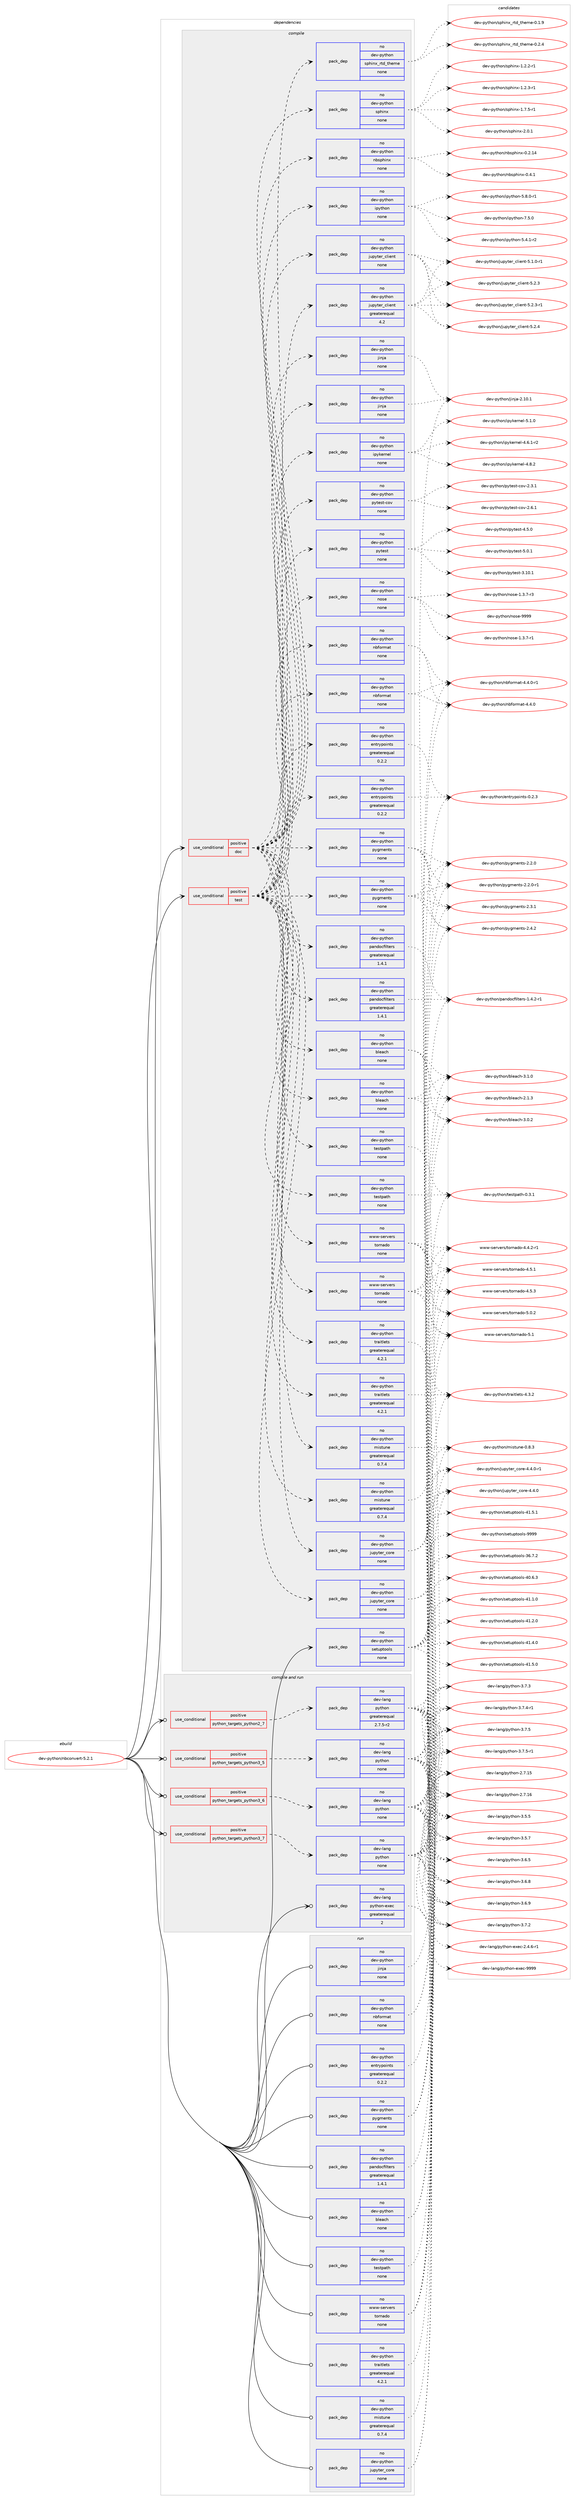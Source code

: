 digraph prolog {

# *************
# Graph options
# *************

newrank=true;
concentrate=true;
compound=true;
graph [rankdir=LR,fontname=Helvetica,fontsize=10,ranksep=1.5];#, ranksep=2.5, nodesep=0.2];
edge  [arrowhead=vee];
node  [fontname=Helvetica,fontsize=10];

# **********
# The ebuild
# **********

subgraph cluster_leftcol {
color=gray;
rank=same;
label=<<i>ebuild</i>>;
id [label="dev-python/nbconvert-5.2.1", color=red, width=4, href="../dev-python/nbconvert-5.2.1.svg"];
}

# ****************
# The dependencies
# ****************

subgraph cluster_midcol {
color=gray;
label=<<i>dependencies</i>>;
subgraph cluster_compile {
fillcolor="#eeeeee";
style=filled;
label=<<i>compile</i>>;
subgraph cond142938 {
dependency615894 [label=<<TABLE BORDER="0" CELLBORDER="1" CELLSPACING="0" CELLPADDING="4"><TR><TD ROWSPAN="3" CELLPADDING="10">use_conditional</TD></TR><TR><TD>positive</TD></TR><TR><TD>doc</TD></TR></TABLE>>, shape=none, color=red];
subgraph pack461151 {
dependency615895 [label=<<TABLE BORDER="0" CELLBORDER="1" CELLSPACING="0" CELLPADDING="4" WIDTH="220"><TR><TD ROWSPAN="6" CELLPADDING="30">pack_dep</TD></TR><TR><TD WIDTH="110">no</TD></TR><TR><TD>dev-python</TD></TR><TR><TD>bleach</TD></TR><TR><TD>none</TD></TR><TR><TD></TD></TR></TABLE>>, shape=none, color=blue];
}
dependency615894:e -> dependency615895:w [weight=20,style="dashed",arrowhead="vee"];
subgraph pack461152 {
dependency615896 [label=<<TABLE BORDER="0" CELLBORDER="1" CELLSPACING="0" CELLPADDING="4" WIDTH="220"><TR><TD ROWSPAN="6" CELLPADDING="30">pack_dep</TD></TR><TR><TD WIDTH="110">no</TD></TR><TR><TD>dev-python</TD></TR><TR><TD>entrypoints</TD></TR><TR><TD>greaterequal</TD></TR><TR><TD>0.2.2</TD></TR></TABLE>>, shape=none, color=blue];
}
dependency615894:e -> dependency615896:w [weight=20,style="dashed",arrowhead="vee"];
subgraph pack461153 {
dependency615897 [label=<<TABLE BORDER="0" CELLBORDER="1" CELLSPACING="0" CELLPADDING="4" WIDTH="220"><TR><TD ROWSPAN="6" CELLPADDING="30">pack_dep</TD></TR><TR><TD WIDTH="110">no</TD></TR><TR><TD>dev-python</TD></TR><TR><TD>jinja</TD></TR><TR><TD>none</TD></TR><TR><TD></TD></TR></TABLE>>, shape=none, color=blue];
}
dependency615894:e -> dependency615897:w [weight=20,style="dashed",arrowhead="vee"];
subgraph pack461154 {
dependency615898 [label=<<TABLE BORDER="0" CELLBORDER="1" CELLSPACING="0" CELLPADDING="4" WIDTH="220"><TR><TD ROWSPAN="6" CELLPADDING="30">pack_dep</TD></TR><TR><TD WIDTH="110">no</TD></TR><TR><TD>dev-python</TD></TR><TR><TD>jupyter_core</TD></TR><TR><TD>none</TD></TR><TR><TD></TD></TR></TABLE>>, shape=none, color=blue];
}
dependency615894:e -> dependency615898:w [weight=20,style="dashed",arrowhead="vee"];
subgraph pack461155 {
dependency615899 [label=<<TABLE BORDER="0" CELLBORDER="1" CELLSPACING="0" CELLPADDING="4" WIDTH="220"><TR><TD ROWSPAN="6" CELLPADDING="30">pack_dep</TD></TR><TR><TD WIDTH="110">no</TD></TR><TR><TD>dev-python</TD></TR><TR><TD>mistune</TD></TR><TR><TD>greaterequal</TD></TR><TR><TD>0.7.4</TD></TR></TABLE>>, shape=none, color=blue];
}
dependency615894:e -> dependency615899:w [weight=20,style="dashed",arrowhead="vee"];
subgraph pack461156 {
dependency615900 [label=<<TABLE BORDER="0" CELLBORDER="1" CELLSPACING="0" CELLPADDING="4" WIDTH="220"><TR><TD ROWSPAN="6" CELLPADDING="30">pack_dep</TD></TR><TR><TD WIDTH="110">no</TD></TR><TR><TD>dev-python</TD></TR><TR><TD>nbformat</TD></TR><TR><TD>none</TD></TR><TR><TD></TD></TR></TABLE>>, shape=none, color=blue];
}
dependency615894:e -> dependency615900:w [weight=20,style="dashed",arrowhead="vee"];
subgraph pack461157 {
dependency615901 [label=<<TABLE BORDER="0" CELLBORDER="1" CELLSPACING="0" CELLPADDING="4" WIDTH="220"><TR><TD ROWSPAN="6" CELLPADDING="30">pack_dep</TD></TR><TR><TD WIDTH="110">no</TD></TR><TR><TD>dev-python</TD></TR><TR><TD>pandocfilters</TD></TR><TR><TD>greaterequal</TD></TR><TR><TD>1.4.1</TD></TR></TABLE>>, shape=none, color=blue];
}
dependency615894:e -> dependency615901:w [weight=20,style="dashed",arrowhead="vee"];
subgraph pack461158 {
dependency615902 [label=<<TABLE BORDER="0" CELLBORDER="1" CELLSPACING="0" CELLPADDING="4" WIDTH="220"><TR><TD ROWSPAN="6" CELLPADDING="30">pack_dep</TD></TR><TR><TD WIDTH="110">no</TD></TR><TR><TD>dev-python</TD></TR><TR><TD>pygments</TD></TR><TR><TD>none</TD></TR><TR><TD></TD></TR></TABLE>>, shape=none, color=blue];
}
dependency615894:e -> dependency615902:w [weight=20,style="dashed",arrowhead="vee"];
subgraph pack461159 {
dependency615903 [label=<<TABLE BORDER="0" CELLBORDER="1" CELLSPACING="0" CELLPADDING="4" WIDTH="220"><TR><TD ROWSPAN="6" CELLPADDING="30">pack_dep</TD></TR><TR><TD WIDTH="110">no</TD></TR><TR><TD>dev-python</TD></TR><TR><TD>traitlets</TD></TR><TR><TD>greaterequal</TD></TR><TR><TD>4.2.1</TD></TR></TABLE>>, shape=none, color=blue];
}
dependency615894:e -> dependency615903:w [weight=20,style="dashed",arrowhead="vee"];
subgraph pack461160 {
dependency615904 [label=<<TABLE BORDER="0" CELLBORDER="1" CELLSPACING="0" CELLPADDING="4" WIDTH="220"><TR><TD ROWSPAN="6" CELLPADDING="30">pack_dep</TD></TR><TR><TD WIDTH="110">no</TD></TR><TR><TD>dev-python</TD></TR><TR><TD>testpath</TD></TR><TR><TD>none</TD></TR><TR><TD></TD></TR></TABLE>>, shape=none, color=blue];
}
dependency615894:e -> dependency615904:w [weight=20,style="dashed",arrowhead="vee"];
subgraph pack461161 {
dependency615905 [label=<<TABLE BORDER="0" CELLBORDER="1" CELLSPACING="0" CELLPADDING="4" WIDTH="220"><TR><TD ROWSPAN="6" CELLPADDING="30">pack_dep</TD></TR><TR><TD WIDTH="110">no</TD></TR><TR><TD>www-servers</TD></TR><TR><TD>tornado</TD></TR><TR><TD>none</TD></TR><TR><TD></TD></TR></TABLE>>, shape=none, color=blue];
}
dependency615894:e -> dependency615905:w [weight=20,style="dashed",arrowhead="vee"];
subgraph pack461162 {
dependency615906 [label=<<TABLE BORDER="0" CELLBORDER="1" CELLSPACING="0" CELLPADDING="4" WIDTH="220"><TR><TD ROWSPAN="6" CELLPADDING="30">pack_dep</TD></TR><TR><TD WIDTH="110">no</TD></TR><TR><TD>dev-python</TD></TR><TR><TD>ipython</TD></TR><TR><TD>none</TD></TR><TR><TD></TD></TR></TABLE>>, shape=none, color=blue];
}
dependency615894:e -> dependency615906:w [weight=20,style="dashed",arrowhead="vee"];
subgraph pack461163 {
dependency615907 [label=<<TABLE BORDER="0" CELLBORDER="1" CELLSPACING="0" CELLPADDING="4" WIDTH="220"><TR><TD ROWSPAN="6" CELLPADDING="30">pack_dep</TD></TR><TR><TD WIDTH="110">no</TD></TR><TR><TD>dev-python</TD></TR><TR><TD>jupyter_client</TD></TR><TR><TD>none</TD></TR><TR><TD></TD></TR></TABLE>>, shape=none, color=blue];
}
dependency615894:e -> dependency615907:w [weight=20,style="dashed",arrowhead="vee"];
subgraph pack461164 {
dependency615908 [label=<<TABLE BORDER="0" CELLBORDER="1" CELLSPACING="0" CELLPADDING="4" WIDTH="220"><TR><TD ROWSPAN="6" CELLPADDING="30">pack_dep</TD></TR><TR><TD WIDTH="110">no</TD></TR><TR><TD>dev-python</TD></TR><TR><TD>nbsphinx</TD></TR><TR><TD>none</TD></TR><TR><TD></TD></TR></TABLE>>, shape=none, color=blue];
}
dependency615894:e -> dependency615908:w [weight=20,style="dashed",arrowhead="vee"];
subgraph pack461165 {
dependency615909 [label=<<TABLE BORDER="0" CELLBORDER="1" CELLSPACING="0" CELLPADDING="4" WIDTH="220"><TR><TD ROWSPAN="6" CELLPADDING="30">pack_dep</TD></TR><TR><TD WIDTH="110">no</TD></TR><TR><TD>dev-python</TD></TR><TR><TD>sphinx</TD></TR><TR><TD>none</TD></TR><TR><TD></TD></TR></TABLE>>, shape=none, color=blue];
}
dependency615894:e -> dependency615909:w [weight=20,style="dashed",arrowhead="vee"];
subgraph pack461166 {
dependency615910 [label=<<TABLE BORDER="0" CELLBORDER="1" CELLSPACING="0" CELLPADDING="4" WIDTH="220"><TR><TD ROWSPAN="6" CELLPADDING="30">pack_dep</TD></TR><TR><TD WIDTH="110">no</TD></TR><TR><TD>dev-python</TD></TR><TR><TD>sphinx_rtd_theme</TD></TR><TR><TD>none</TD></TR><TR><TD></TD></TR></TABLE>>, shape=none, color=blue];
}
dependency615894:e -> dependency615910:w [weight=20,style="dashed",arrowhead="vee"];
}
id:e -> dependency615894:w [weight=20,style="solid",arrowhead="vee"];
subgraph cond142939 {
dependency615911 [label=<<TABLE BORDER="0" CELLBORDER="1" CELLSPACING="0" CELLPADDING="4"><TR><TD ROWSPAN="3" CELLPADDING="10">use_conditional</TD></TR><TR><TD>positive</TD></TR><TR><TD>test</TD></TR></TABLE>>, shape=none, color=red];
subgraph pack461167 {
dependency615912 [label=<<TABLE BORDER="0" CELLBORDER="1" CELLSPACING="0" CELLPADDING="4" WIDTH="220"><TR><TD ROWSPAN="6" CELLPADDING="30">pack_dep</TD></TR><TR><TD WIDTH="110">no</TD></TR><TR><TD>dev-python</TD></TR><TR><TD>bleach</TD></TR><TR><TD>none</TD></TR><TR><TD></TD></TR></TABLE>>, shape=none, color=blue];
}
dependency615911:e -> dependency615912:w [weight=20,style="dashed",arrowhead="vee"];
subgraph pack461168 {
dependency615913 [label=<<TABLE BORDER="0" CELLBORDER="1" CELLSPACING="0" CELLPADDING="4" WIDTH="220"><TR><TD ROWSPAN="6" CELLPADDING="30">pack_dep</TD></TR><TR><TD WIDTH="110">no</TD></TR><TR><TD>dev-python</TD></TR><TR><TD>entrypoints</TD></TR><TR><TD>greaterequal</TD></TR><TR><TD>0.2.2</TD></TR></TABLE>>, shape=none, color=blue];
}
dependency615911:e -> dependency615913:w [weight=20,style="dashed",arrowhead="vee"];
subgraph pack461169 {
dependency615914 [label=<<TABLE BORDER="0" CELLBORDER="1" CELLSPACING="0" CELLPADDING="4" WIDTH="220"><TR><TD ROWSPAN="6" CELLPADDING="30">pack_dep</TD></TR><TR><TD WIDTH="110">no</TD></TR><TR><TD>dev-python</TD></TR><TR><TD>jinja</TD></TR><TR><TD>none</TD></TR><TR><TD></TD></TR></TABLE>>, shape=none, color=blue];
}
dependency615911:e -> dependency615914:w [weight=20,style="dashed",arrowhead="vee"];
subgraph pack461170 {
dependency615915 [label=<<TABLE BORDER="0" CELLBORDER="1" CELLSPACING="0" CELLPADDING="4" WIDTH="220"><TR><TD ROWSPAN="6" CELLPADDING="30">pack_dep</TD></TR><TR><TD WIDTH="110">no</TD></TR><TR><TD>dev-python</TD></TR><TR><TD>jupyter_core</TD></TR><TR><TD>none</TD></TR><TR><TD></TD></TR></TABLE>>, shape=none, color=blue];
}
dependency615911:e -> dependency615915:w [weight=20,style="dashed",arrowhead="vee"];
subgraph pack461171 {
dependency615916 [label=<<TABLE BORDER="0" CELLBORDER="1" CELLSPACING="0" CELLPADDING="4" WIDTH="220"><TR><TD ROWSPAN="6" CELLPADDING="30">pack_dep</TD></TR><TR><TD WIDTH="110">no</TD></TR><TR><TD>dev-python</TD></TR><TR><TD>mistune</TD></TR><TR><TD>greaterequal</TD></TR><TR><TD>0.7.4</TD></TR></TABLE>>, shape=none, color=blue];
}
dependency615911:e -> dependency615916:w [weight=20,style="dashed",arrowhead="vee"];
subgraph pack461172 {
dependency615917 [label=<<TABLE BORDER="0" CELLBORDER="1" CELLSPACING="0" CELLPADDING="4" WIDTH="220"><TR><TD ROWSPAN="6" CELLPADDING="30">pack_dep</TD></TR><TR><TD WIDTH="110">no</TD></TR><TR><TD>dev-python</TD></TR><TR><TD>nbformat</TD></TR><TR><TD>none</TD></TR><TR><TD></TD></TR></TABLE>>, shape=none, color=blue];
}
dependency615911:e -> dependency615917:w [weight=20,style="dashed",arrowhead="vee"];
subgraph pack461173 {
dependency615918 [label=<<TABLE BORDER="0" CELLBORDER="1" CELLSPACING="0" CELLPADDING="4" WIDTH="220"><TR><TD ROWSPAN="6" CELLPADDING="30">pack_dep</TD></TR><TR><TD WIDTH="110">no</TD></TR><TR><TD>dev-python</TD></TR><TR><TD>pandocfilters</TD></TR><TR><TD>greaterequal</TD></TR><TR><TD>1.4.1</TD></TR></TABLE>>, shape=none, color=blue];
}
dependency615911:e -> dependency615918:w [weight=20,style="dashed",arrowhead="vee"];
subgraph pack461174 {
dependency615919 [label=<<TABLE BORDER="0" CELLBORDER="1" CELLSPACING="0" CELLPADDING="4" WIDTH="220"><TR><TD ROWSPAN="6" CELLPADDING="30">pack_dep</TD></TR><TR><TD WIDTH="110">no</TD></TR><TR><TD>dev-python</TD></TR><TR><TD>pygments</TD></TR><TR><TD>none</TD></TR><TR><TD></TD></TR></TABLE>>, shape=none, color=blue];
}
dependency615911:e -> dependency615919:w [weight=20,style="dashed",arrowhead="vee"];
subgraph pack461175 {
dependency615920 [label=<<TABLE BORDER="0" CELLBORDER="1" CELLSPACING="0" CELLPADDING="4" WIDTH="220"><TR><TD ROWSPAN="6" CELLPADDING="30">pack_dep</TD></TR><TR><TD WIDTH="110">no</TD></TR><TR><TD>dev-python</TD></TR><TR><TD>traitlets</TD></TR><TR><TD>greaterequal</TD></TR><TR><TD>4.2.1</TD></TR></TABLE>>, shape=none, color=blue];
}
dependency615911:e -> dependency615920:w [weight=20,style="dashed",arrowhead="vee"];
subgraph pack461176 {
dependency615921 [label=<<TABLE BORDER="0" CELLBORDER="1" CELLSPACING="0" CELLPADDING="4" WIDTH="220"><TR><TD ROWSPAN="6" CELLPADDING="30">pack_dep</TD></TR><TR><TD WIDTH="110">no</TD></TR><TR><TD>dev-python</TD></TR><TR><TD>testpath</TD></TR><TR><TD>none</TD></TR><TR><TD></TD></TR></TABLE>>, shape=none, color=blue];
}
dependency615911:e -> dependency615921:w [weight=20,style="dashed",arrowhead="vee"];
subgraph pack461177 {
dependency615922 [label=<<TABLE BORDER="0" CELLBORDER="1" CELLSPACING="0" CELLPADDING="4" WIDTH="220"><TR><TD ROWSPAN="6" CELLPADDING="30">pack_dep</TD></TR><TR><TD WIDTH="110">no</TD></TR><TR><TD>www-servers</TD></TR><TR><TD>tornado</TD></TR><TR><TD>none</TD></TR><TR><TD></TD></TR></TABLE>>, shape=none, color=blue];
}
dependency615911:e -> dependency615922:w [weight=20,style="dashed",arrowhead="vee"];
subgraph pack461178 {
dependency615923 [label=<<TABLE BORDER="0" CELLBORDER="1" CELLSPACING="0" CELLPADDING="4" WIDTH="220"><TR><TD ROWSPAN="6" CELLPADDING="30">pack_dep</TD></TR><TR><TD WIDTH="110">no</TD></TR><TR><TD>dev-python</TD></TR><TR><TD>nose</TD></TR><TR><TD>none</TD></TR><TR><TD></TD></TR></TABLE>>, shape=none, color=blue];
}
dependency615911:e -> dependency615923:w [weight=20,style="dashed",arrowhead="vee"];
subgraph pack461179 {
dependency615924 [label=<<TABLE BORDER="0" CELLBORDER="1" CELLSPACING="0" CELLPADDING="4" WIDTH="220"><TR><TD ROWSPAN="6" CELLPADDING="30">pack_dep</TD></TR><TR><TD WIDTH="110">no</TD></TR><TR><TD>dev-python</TD></TR><TR><TD>pytest</TD></TR><TR><TD>none</TD></TR><TR><TD></TD></TR></TABLE>>, shape=none, color=blue];
}
dependency615911:e -> dependency615924:w [weight=20,style="dashed",arrowhead="vee"];
subgraph pack461180 {
dependency615925 [label=<<TABLE BORDER="0" CELLBORDER="1" CELLSPACING="0" CELLPADDING="4" WIDTH="220"><TR><TD ROWSPAN="6" CELLPADDING="30">pack_dep</TD></TR><TR><TD WIDTH="110">no</TD></TR><TR><TD>dev-python</TD></TR><TR><TD>pytest-cov</TD></TR><TR><TD>none</TD></TR><TR><TD></TD></TR></TABLE>>, shape=none, color=blue];
}
dependency615911:e -> dependency615925:w [weight=20,style="dashed",arrowhead="vee"];
subgraph pack461181 {
dependency615926 [label=<<TABLE BORDER="0" CELLBORDER="1" CELLSPACING="0" CELLPADDING="4" WIDTH="220"><TR><TD ROWSPAN="6" CELLPADDING="30">pack_dep</TD></TR><TR><TD WIDTH="110">no</TD></TR><TR><TD>dev-python</TD></TR><TR><TD>ipykernel</TD></TR><TR><TD>none</TD></TR><TR><TD></TD></TR></TABLE>>, shape=none, color=blue];
}
dependency615911:e -> dependency615926:w [weight=20,style="dashed",arrowhead="vee"];
subgraph pack461182 {
dependency615927 [label=<<TABLE BORDER="0" CELLBORDER="1" CELLSPACING="0" CELLPADDING="4" WIDTH="220"><TR><TD ROWSPAN="6" CELLPADDING="30">pack_dep</TD></TR><TR><TD WIDTH="110">no</TD></TR><TR><TD>dev-python</TD></TR><TR><TD>jupyter_client</TD></TR><TR><TD>greaterequal</TD></TR><TR><TD>4.2</TD></TR></TABLE>>, shape=none, color=blue];
}
dependency615911:e -> dependency615927:w [weight=20,style="dashed",arrowhead="vee"];
}
id:e -> dependency615911:w [weight=20,style="solid",arrowhead="vee"];
subgraph pack461183 {
dependency615928 [label=<<TABLE BORDER="0" CELLBORDER="1" CELLSPACING="0" CELLPADDING="4" WIDTH="220"><TR><TD ROWSPAN="6" CELLPADDING="30">pack_dep</TD></TR><TR><TD WIDTH="110">no</TD></TR><TR><TD>dev-python</TD></TR><TR><TD>setuptools</TD></TR><TR><TD>none</TD></TR><TR><TD></TD></TR></TABLE>>, shape=none, color=blue];
}
id:e -> dependency615928:w [weight=20,style="solid",arrowhead="vee"];
}
subgraph cluster_compileandrun {
fillcolor="#eeeeee";
style=filled;
label=<<i>compile and run</i>>;
subgraph cond142940 {
dependency615929 [label=<<TABLE BORDER="0" CELLBORDER="1" CELLSPACING="0" CELLPADDING="4"><TR><TD ROWSPAN="3" CELLPADDING="10">use_conditional</TD></TR><TR><TD>positive</TD></TR><TR><TD>python_targets_python2_7</TD></TR></TABLE>>, shape=none, color=red];
subgraph pack461184 {
dependency615930 [label=<<TABLE BORDER="0" CELLBORDER="1" CELLSPACING="0" CELLPADDING="4" WIDTH="220"><TR><TD ROWSPAN="6" CELLPADDING="30">pack_dep</TD></TR><TR><TD WIDTH="110">no</TD></TR><TR><TD>dev-lang</TD></TR><TR><TD>python</TD></TR><TR><TD>greaterequal</TD></TR><TR><TD>2.7.5-r2</TD></TR></TABLE>>, shape=none, color=blue];
}
dependency615929:e -> dependency615930:w [weight=20,style="dashed",arrowhead="vee"];
}
id:e -> dependency615929:w [weight=20,style="solid",arrowhead="odotvee"];
subgraph cond142941 {
dependency615931 [label=<<TABLE BORDER="0" CELLBORDER="1" CELLSPACING="0" CELLPADDING="4"><TR><TD ROWSPAN="3" CELLPADDING="10">use_conditional</TD></TR><TR><TD>positive</TD></TR><TR><TD>python_targets_python3_5</TD></TR></TABLE>>, shape=none, color=red];
subgraph pack461185 {
dependency615932 [label=<<TABLE BORDER="0" CELLBORDER="1" CELLSPACING="0" CELLPADDING="4" WIDTH="220"><TR><TD ROWSPAN="6" CELLPADDING="30">pack_dep</TD></TR><TR><TD WIDTH="110">no</TD></TR><TR><TD>dev-lang</TD></TR><TR><TD>python</TD></TR><TR><TD>none</TD></TR><TR><TD></TD></TR></TABLE>>, shape=none, color=blue];
}
dependency615931:e -> dependency615932:w [weight=20,style="dashed",arrowhead="vee"];
}
id:e -> dependency615931:w [weight=20,style="solid",arrowhead="odotvee"];
subgraph cond142942 {
dependency615933 [label=<<TABLE BORDER="0" CELLBORDER="1" CELLSPACING="0" CELLPADDING="4"><TR><TD ROWSPAN="3" CELLPADDING="10">use_conditional</TD></TR><TR><TD>positive</TD></TR><TR><TD>python_targets_python3_6</TD></TR></TABLE>>, shape=none, color=red];
subgraph pack461186 {
dependency615934 [label=<<TABLE BORDER="0" CELLBORDER="1" CELLSPACING="0" CELLPADDING="4" WIDTH="220"><TR><TD ROWSPAN="6" CELLPADDING="30">pack_dep</TD></TR><TR><TD WIDTH="110">no</TD></TR><TR><TD>dev-lang</TD></TR><TR><TD>python</TD></TR><TR><TD>none</TD></TR><TR><TD></TD></TR></TABLE>>, shape=none, color=blue];
}
dependency615933:e -> dependency615934:w [weight=20,style="dashed",arrowhead="vee"];
}
id:e -> dependency615933:w [weight=20,style="solid",arrowhead="odotvee"];
subgraph cond142943 {
dependency615935 [label=<<TABLE BORDER="0" CELLBORDER="1" CELLSPACING="0" CELLPADDING="4"><TR><TD ROWSPAN="3" CELLPADDING="10">use_conditional</TD></TR><TR><TD>positive</TD></TR><TR><TD>python_targets_python3_7</TD></TR></TABLE>>, shape=none, color=red];
subgraph pack461187 {
dependency615936 [label=<<TABLE BORDER="0" CELLBORDER="1" CELLSPACING="0" CELLPADDING="4" WIDTH="220"><TR><TD ROWSPAN="6" CELLPADDING="30">pack_dep</TD></TR><TR><TD WIDTH="110">no</TD></TR><TR><TD>dev-lang</TD></TR><TR><TD>python</TD></TR><TR><TD>none</TD></TR><TR><TD></TD></TR></TABLE>>, shape=none, color=blue];
}
dependency615935:e -> dependency615936:w [weight=20,style="dashed",arrowhead="vee"];
}
id:e -> dependency615935:w [weight=20,style="solid",arrowhead="odotvee"];
subgraph pack461188 {
dependency615937 [label=<<TABLE BORDER="0" CELLBORDER="1" CELLSPACING="0" CELLPADDING="4" WIDTH="220"><TR><TD ROWSPAN="6" CELLPADDING="30">pack_dep</TD></TR><TR><TD WIDTH="110">no</TD></TR><TR><TD>dev-lang</TD></TR><TR><TD>python-exec</TD></TR><TR><TD>greaterequal</TD></TR><TR><TD>2</TD></TR></TABLE>>, shape=none, color=blue];
}
id:e -> dependency615937:w [weight=20,style="solid",arrowhead="odotvee"];
}
subgraph cluster_run {
fillcolor="#eeeeee";
style=filled;
label=<<i>run</i>>;
subgraph pack461189 {
dependency615938 [label=<<TABLE BORDER="0" CELLBORDER="1" CELLSPACING="0" CELLPADDING="4" WIDTH="220"><TR><TD ROWSPAN="6" CELLPADDING="30">pack_dep</TD></TR><TR><TD WIDTH="110">no</TD></TR><TR><TD>dev-python</TD></TR><TR><TD>bleach</TD></TR><TR><TD>none</TD></TR><TR><TD></TD></TR></TABLE>>, shape=none, color=blue];
}
id:e -> dependency615938:w [weight=20,style="solid",arrowhead="odot"];
subgraph pack461190 {
dependency615939 [label=<<TABLE BORDER="0" CELLBORDER="1" CELLSPACING="0" CELLPADDING="4" WIDTH="220"><TR><TD ROWSPAN="6" CELLPADDING="30">pack_dep</TD></TR><TR><TD WIDTH="110">no</TD></TR><TR><TD>dev-python</TD></TR><TR><TD>entrypoints</TD></TR><TR><TD>greaterequal</TD></TR><TR><TD>0.2.2</TD></TR></TABLE>>, shape=none, color=blue];
}
id:e -> dependency615939:w [weight=20,style="solid",arrowhead="odot"];
subgraph pack461191 {
dependency615940 [label=<<TABLE BORDER="0" CELLBORDER="1" CELLSPACING="0" CELLPADDING="4" WIDTH="220"><TR><TD ROWSPAN="6" CELLPADDING="30">pack_dep</TD></TR><TR><TD WIDTH="110">no</TD></TR><TR><TD>dev-python</TD></TR><TR><TD>jinja</TD></TR><TR><TD>none</TD></TR><TR><TD></TD></TR></TABLE>>, shape=none, color=blue];
}
id:e -> dependency615940:w [weight=20,style="solid",arrowhead="odot"];
subgraph pack461192 {
dependency615941 [label=<<TABLE BORDER="0" CELLBORDER="1" CELLSPACING="0" CELLPADDING="4" WIDTH="220"><TR><TD ROWSPAN="6" CELLPADDING="30">pack_dep</TD></TR><TR><TD WIDTH="110">no</TD></TR><TR><TD>dev-python</TD></TR><TR><TD>jupyter_core</TD></TR><TR><TD>none</TD></TR><TR><TD></TD></TR></TABLE>>, shape=none, color=blue];
}
id:e -> dependency615941:w [weight=20,style="solid",arrowhead="odot"];
subgraph pack461193 {
dependency615942 [label=<<TABLE BORDER="0" CELLBORDER="1" CELLSPACING="0" CELLPADDING="4" WIDTH="220"><TR><TD ROWSPAN="6" CELLPADDING="30">pack_dep</TD></TR><TR><TD WIDTH="110">no</TD></TR><TR><TD>dev-python</TD></TR><TR><TD>mistune</TD></TR><TR><TD>greaterequal</TD></TR><TR><TD>0.7.4</TD></TR></TABLE>>, shape=none, color=blue];
}
id:e -> dependency615942:w [weight=20,style="solid",arrowhead="odot"];
subgraph pack461194 {
dependency615943 [label=<<TABLE BORDER="0" CELLBORDER="1" CELLSPACING="0" CELLPADDING="4" WIDTH="220"><TR><TD ROWSPAN="6" CELLPADDING="30">pack_dep</TD></TR><TR><TD WIDTH="110">no</TD></TR><TR><TD>dev-python</TD></TR><TR><TD>nbformat</TD></TR><TR><TD>none</TD></TR><TR><TD></TD></TR></TABLE>>, shape=none, color=blue];
}
id:e -> dependency615943:w [weight=20,style="solid",arrowhead="odot"];
subgraph pack461195 {
dependency615944 [label=<<TABLE BORDER="0" CELLBORDER="1" CELLSPACING="0" CELLPADDING="4" WIDTH="220"><TR><TD ROWSPAN="6" CELLPADDING="30">pack_dep</TD></TR><TR><TD WIDTH="110">no</TD></TR><TR><TD>dev-python</TD></TR><TR><TD>pandocfilters</TD></TR><TR><TD>greaterequal</TD></TR><TR><TD>1.4.1</TD></TR></TABLE>>, shape=none, color=blue];
}
id:e -> dependency615944:w [weight=20,style="solid",arrowhead="odot"];
subgraph pack461196 {
dependency615945 [label=<<TABLE BORDER="0" CELLBORDER="1" CELLSPACING="0" CELLPADDING="4" WIDTH="220"><TR><TD ROWSPAN="6" CELLPADDING="30">pack_dep</TD></TR><TR><TD WIDTH="110">no</TD></TR><TR><TD>dev-python</TD></TR><TR><TD>pygments</TD></TR><TR><TD>none</TD></TR><TR><TD></TD></TR></TABLE>>, shape=none, color=blue];
}
id:e -> dependency615945:w [weight=20,style="solid",arrowhead="odot"];
subgraph pack461197 {
dependency615946 [label=<<TABLE BORDER="0" CELLBORDER="1" CELLSPACING="0" CELLPADDING="4" WIDTH="220"><TR><TD ROWSPAN="6" CELLPADDING="30">pack_dep</TD></TR><TR><TD WIDTH="110">no</TD></TR><TR><TD>dev-python</TD></TR><TR><TD>testpath</TD></TR><TR><TD>none</TD></TR><TR><TD></TD></TR></TABLE>>, shape=none, color=blue];
}
id:e -> dependency615946:w [weight=20,style="solid",arrowhead="odot"];
subgraph pack461198 {
dependency615947 [label=<<TABLE BORDER="0" CELLBORDER="1" CELLSPACING="0" CELLPADDING="4" WIDTH="220"><TR><TD ROWSPAN="6" CELLPADDING="30">pack_dep</TD></TR><TR><TD WIDTH="110">no</TD></TR><TR><TD>dev-python</TD></TR><TR><TD>traitlets</TD></TR><TR><TD>greaterequal</TD></TR><TR><TD>4.2.1</TD></TR></TABLE>>, shape=none, color=blue];
}
id:e -> dependency615947:w [weight=20,style="solid",arrowhead="odot"];
subgraph pack461199 {
dependency615948 [label=<<TABLE BORDER="0" CELLBORDER="1" CELLSPACING="0" CELLPADDING="4" WIDTH="220"><TR><TD ROWSPAN="6" CELLPADDING="30">pack_dep</TD></TR><TR><TD WIDTH="110">no</TD></TR><TR><TD>www-servers</TD></TR><TR><TD>tornado</TD></TR><TR><TD>none</TD></TR><TR><TD></TD></TR></TABLE>>, shape=none, color=blue];
}
id:e -> dependency615948:w [weight=20,style="solid",arrowhead="odot"];
}
}

# **************
# The candidates
# **************

subgraph cluster_choices {
rank=same;
color=gray;
label=<<i>candidates</i>>;

subgraph choice461151 {
color=black;
nodesep=1;
choice1001011184511212111610411111047981081019799104455046494651 [label="dev-python/bleach-2.1.3", color=red, width=4,href="../dev-python/bleach-2.1.3.svg"];
choice1001011184511212111610411111047981081019799104455146484650 [label="dev-python/bleach-3.0.2", color=red, width=4,href="../dev-python/bleach-3.0.2.svg"];
choice1001011184511212111610411111047981081019799104455146494648 [label="dev-python/bleach-3.1.0", color=red, width=4,href="../dev-python/bleach-3.1.0.svg"];
dependency615895:e -> choice1001011184511212111610411111047981081019799104455046494651:w [style=dotted,weight="100"];
dependency615895:e -> choice1001011184511212111610411111047981081019799104455146484650:w [style=dotted,weight="100"];
dependency615895:e -> choice1001011184511212111610411111047981081019799104455146494648:w [style=dotted,weight="100"];
}
subgraph choice461152 {
color=black;
nodesep=1;
choice1001011184511212111610411111047101110116114121112111105110116115454846504651 [label="dev-python/entrypoints-0.2.3", color=red, width=4,href="../dev-python/entrypoints-0.2.3.svg"];
dependency615896:e -> choice1001011184511212111610411111047101110116114121112111105110116115454846504651:w [style=dotted,weight="100"];
}
subgraph choice461153 {
color=black;
nodesep=1;
choice10010111845112121116104111110471061051101069745504649484649 [label="dev-python/jinja-2.10.1", color=red, width=4,href="../dev-python/jinja-2.10.1.svg"];
dependency615897:e -> choice10010111845112121116104111110471061051101069745504649484649:w [style=dotted,weight="100"];
}
subgraph choice461154 {
color=black;
nodesep=1;
choice10010111845112121116104111110471061171121211161011149599111114101455246524648 [label="dev-python/jupyter_core-4.4.0", color=red, width=4,href="../dev-python/jupyter_core-4.4.0.svg"];
choice100101118451121211161041111104710611711212111610111495991111141014552465246484511449 [label="dev-python/jupyter_core-4.4.0-r1", color=red, width=4,href="../dev-python/jupyter_core-4.4.0-r1.svg"];
dependency615898:e -> choice10010111845112121116104111110471061171121211161011149599111114101455246524648:w [style=dotted,weight="100"];
dependency615898:e -> choice100101118451121211161041111104710611711212111610111495991111141014552465246484511449:w [style=dotted,weight="100"];
}
subgraph choice461155 {
color=black;
nodesep=1;
choice1001011184511212111610411111047109105115116117110101454846564651 [label="dev-python/mistune-0.8.3", color=red, width=4,href="../dev-python/mistune-0.8.3.svg"];
dependency615899:e -> choice1001011184511212111610411111047109105115116117110101454846564651:w [style=dotted,weight="100"];
}
subgraph choice461156 {
color=black;
nodesep=1;
choice10010111845112121116104111110471109810211111410997116455246524648 [label="dev-python/nbformat-4.4.0", color=red, width=4,href="../dev-python/nbformat-4.4.0.svg"];
choice100101118451121211161041111104711098102111114109971164552465246484511449 [label="dev-python/nbformat-4.4.0-r1", color=red, width=4,href="../dev-python/nbformat-4.4.0-r1.svg"];
dependency615900:e -> choice10010111845112121116104111110471109810211111410997116455246524648:w [style=dotted,weight="100"];
dependency615900:e -> choice100101118451121211161041111104711098102111114109971164552465246484511449:w [style=dotted,weight="100"];
}
subgraph choice461157 {
color=black;
nodesep=1;
choice100101118451121211161041111104711297110100111991021051081161011141154549465246504511449 [label="dev-python/pandocfilters-1.4.2-r1", color=red, width=4,href="../dev-python/pandocfilters-1.4.2-r1.svg"];
dependency615901:e -> choice100101118451121211161041111104711297110100111991021051081161011141154549465246504511449:w [style=dotted,weight="100"];
}
subgraph choice461158 {
color=black;
nodesep=1;
choice1001011184511212111610411111047112121103109101110116115455046504648 [label="dev-python/pygments-2.2.0", color=red, width=4,href="../dev-python/pygments-2.2.0.svg"];
choice10010111845112121116104111110471121211031091011101161154550465046484511449 [label="dev-python/pygments-2.2.0-r1", color=red, width=4,href="../dev-python/pygments-2.2.0-r1.svg"];
choice1001011184511212111610411111047112121103109101110116115455046514649 [label="dev-python/pygments-2.3.1", color=red, width=4,href="../dev-python/pygments-2.3.1.svg"];
choice1001011184511212111610411111047112121103109101110116115455046524650 [label="dev-python/pygments-2.4.2", color=red, width=4,href="../dev-python/pygments-2.4.2.svg"];
dependency615902:e -> choice1001011184511212111610411111047112121103109101110116115455046504648:w [style=dotted,weight="100"];
dependency615902:e -> choice10010111845112121116104111110471121211031091011101161154550465046484511449:w [style=dotted,weight="100"];
dependency615902:e -> choice1001011184511212111610411111047112121103109101110116115455046514649:w [style=dotted,weight="100"];
dependency615902:e -> choice1001011184511212111610411111047112121103109101110116115455046524650:w [style=dotted,weight="100"];
}
subgraph choice461159 {
color=black;
nodesep=1;
choice100101118451121211161041111104711611497105116108101116115455246514650 [label="dev-python/traitlets-4.3.2", color=red, width=4,href="../dev-python/traitlets-4.3.2.svg"];
dependency615903:e -> choice100101118451121211161041111104711611497105116108101116115455246514650:w [style=dotted,weight="100"];
}
subgraph choice461160 {
color=black;
nodesep=1;
choice100101118451121211161041111104711610111511611297116104454846514649 [label="dev-python/testpath-0.3.1", color=red, width=4,href="../dev-python/testpath-0.3.1.svg"];
dependency615904:e -> choice100101118451121211161041111104711610111511611297116104454846514649:w [style=dotted,weight="100"];
}
subgraph choice461161 {
color=black;
nodesep=1;
choice1191191194511510111411810111411547116111114110971001114552465246504511449 [label="www-servers/tornado-4.4.2-r1", color=red, width=4,href="../www-servers/tornado-4.4.2-r1.svg"];
choice119119119451151011141181011141154711611111411097100111455246534649 [label="www-servers/tornado-4.5.1", color=red, width=4,href="../www-servers/tornado-4.5.1.svg"];
choice119119119451151011141181011141154711611111411097100111455246534651 [label="www-servers/tornado-4.5.3", color=red, width=4,href="../www-servers/tornado-4.5.3.svg"];
choice119119119451151011141181011141154711611111411097100111455346484650 [label="www-servers/tornado-5.0.2", color=red, width=4,href="../www-servers/tornado-5.0.2.svg"];
choice11911911945115101114118101114115471161111141109710011145534649 [label="www-servers/tornado-5.1", color=red, width=4,href="../www-servers/tornado-5.1.svg"];
dependency615905:e -> choice1191191194511510111411810111411547116111114110971001114552465246504511449:w [style=dotted,weight="100"];
dependency615905:e -> choice119119119451151011141181011141154711611111411097100111455246534649:w [style=dotted,weight="100"];
dependency615905:e -> choice119119119451151011141181011141154711611111411097100111455246534651:w [style=dotted,weight="100"];
dependency615905:e -> choice119119119451151011141181011141154711611111411097100111455346484650:w [style=dotted,weight="100"];
dependency615905:e -> choice11911911945115101114118101114115471161111141109710011145534649:w [style=dotted,weight="100"];
}
subgraph choice461162 {
color=black;
nodesep=1;
choice10010111845112121116104111110471051121211161041111104553465246494511450 [label="dev-python/ipython-5.4.1-r2", color=red, width=4,href="../dev-python/ipython-5.4.1-r2.svg"];
choice10010111845112121116104111110471051121211161041111104553465646484511449 [label="dev-python/ipython-5.8.0-r1", color=red, width=4,href="../dev-python/ipython-5.8.0-r1.svg"];
choice1001011184511212111610411111047105112121116104111110455546534648 [label="dev-python/ipython-7.5.0", color=red, width=4,href="../dev-python/ipython-7.5.0.svg"];
dependency615906:e -> choice10010111845112121116104111110471051121211161041111104553465246494511450:w [style=dotted,weight="100"];
dependency615906:e -> choice10010111845112121116104111110471051121211161041111104553465646484511449:w [style=dotted,weight="100"];
dependency615906:e -> choice1001011184511212111610411111047105112121116104111110455546534648:w [style=dotted,weight="100"];
}
subgraph choice461163 {
color=black;
nodesep=1;
choice100101118451121211161041111104710611711212111610111495991081051011101164553464946484511449 [label="dev-python/jupyter_client-5.1.0-r1", color=red, width=4,href="../dev-python/jupyter_client-5.1.0-r1.svg"];
choice10010111845112121116104111110471061171121211161011149599108105101110116455346504651 [label="dev-python/jupyter_client-5.2.3", color=red, width=4,href="../dev-python/jupyter_client-5.2.3.svg"];
choice100101118451121211161041111104710611711212111610111495991081051011101164553465046514511449 [label="dev-python/jupyter_client-5.2.3-r1", color=red, width=4,href="../dev-python/jupyter_client-5.2.3-r1.svg"];
choice10010111845112121116104111110471061171121211161011149599108105101110116455346504652 [label="dev-python/jupyter_client-5.2.4", color=red, width=4,href="../dev-python/jupyter_client-5.2.4.svg"];
dependency615907:e -> choice100101118451121211161041111104710611711212111610111495991081051011101164553464946484511449:w [style=dotted,weight="100"];
dependency615907:e -> choice10010111845112121116104111110471061171121211161011149599108105101110116455346504651:w [style=dotted,weight="100"];
dependency615907:e -> choice100101118451121211161041111104710611711212111610111495991081051011101164553465046514511449:w [style=dotted,weight="100"];
dependency615907:e -> choice10010111845112121116104111110471061171121211161011149599108105101110116455346504652:w [style=dotted,weight="100"];
}
subgraph choice461164 {
color=black;
nodesep=1;
choice10010111845112121116104111110471109811511210410511012045484650464952 [label="dev-python/nbsphinx-0.2.14", color=red, width=4,href="../dev-python/nbsphinx-0.2.14.svg"];
choice100101118451121211161041111104711098115112104105110120454846524649 [label="dev-python/nbsphinx-0.4.1", color=red, width=4,href="../dev-python/nbsphinx-0.4.1.svg"];
dependency615908:e -> choice10010111845112121116104111110471109811511210410511012045484650464952:w [style=dotted,weight="100"];
dependency615908:e -> choice100101118451121211161041111104711098115112104105110120454846524649:w [style=dotted,weight="100"];
}
subgraph choice461165 {
color=black;
nodesep=1;
choice10010111845112121116104111110471151121041051101204549465046504511449 [label="dev-python/sphinx-1.2.2-r1", color=red, width=4,href="../dev-python/sphinx-1.2.2-r1.svg"];
choice10010111845112121116104111110471151121041051101204549465046514511449 [label="dev-python/sphinx-1.2.3-r1", color=red, width=4,href="../dev-python/sphinx-1.2.3-r1.svg"];
choice10010111845112121116104111110471151121041051101204549465546534511449 [label="dev-python/sphinx-1.7.5-r1", color=red, width=4,href="../dev-python/sphinx-1.7.5-r1.svg"];
choice1001011184511212111610411111047115112104105110120455046484649 [label="dev-python/sphinx-2.0.1", color=red, width=4,href="../dev-python/sphinx-2.0.1.svg"];
dependency615909:e -> choice10010111845112121116104111110471151121041051101204549465046504511449:w [style=dotted,weight="100"];
dependency615909:e -> choice10010111845112121116104111110471151121041051101204549465046514511449:w [style=dotted,weight="100"];
dependency615909:e -> choice10010111845112121116104111110471151121041051101204549465546534511449:w [style=dotted,weight="100"];
dependency615909:e -> choice1001011184511212111610411111047115112104105110120455046484649:w [style=dotted,weight="100"];
}
subgraph choice461166 {
color=black;
nodesep=1;
choice10010111845112121116104111110471151121041051101209511411610095116104101109101454846494657 [label="dev-python/sphinx_rtd_theme-0.1.9", color=red, width=4,href="../dev-python/sphinx_rtd_theme-0.1.9.svg"];
choice10010111845112121116104111110471151121041051101209511411610095116104101109101454846504652 [label="dev-python/sphinx_rtd_theme-0.2.4", color=red, width=4,href="../dev-python/sphinx_rtd_theme-0.2.4.svg"];
dependency615910:e -> choice10010111845112121116104111110471151121041051101209511411610095116104101109101454846494657:w [style=dotted,weight="100"];
dependency615910:e -> choice10010111845112121116104111110471151121041051101209511411610095116104101109101454846504652:w [style=dotted,weight="100"];
}
subgraph choice461167 {
color=black;
nodesep=1;
choice1001011184511212111610411111047981081019799104455046494651 [label="dev-python/bleach-2.1.3", color=red, width=4,href="../dev-python/bleach-2.1.3.svg"];
choice1001011184511212111610411111047981081019799104455146484650 [label="dev-python/bleach-3.0.2", color=red, width=4,href="../dev-python/bleach-3.0.2.svg"];
choice1001011184511212111610411111047981081019799104455146494648 [label="dev-python/bleach-3.1.0", color=red, width=4,href="../dev-python/bleach-3.1.0.svg"];
dependency615912:e -> choice1001011184511212111610411111047981081019799104455046494651:w [style=dotted,weight="100"];
dependency615912:e -> choice1001011184511212111610411111047981081019799104455146484650:w [style=dotted,weight="100"];
dependency615912:e -> choice1001011184511212111610411111047981081019799104455146494648:w [style=dotted,weight="100"];
}
subgraph choice461168 {
color=black;
nodesep=1;
choice1001011184511212111610411111047101110116114121112111105110116115454846504651 [label="dev-python/entrypoints-0.2.3", color=red, width=4,href="../dev-python/entrypoints-0.2.3.svg"];
dependency615913:e -> choice1001011184511212111610411111047101110116114121112111105110116115454846504651:w [style=dotted,weight="100"];
}
subgraph choice461169 {
color=black;
nodesep=1;
choice10010111845112121116104111110471061051101069745504649484649 [label="dev-python/jinja-2.10.1", color=red, width=4,href="../dev-python/jinja-2.10.1.svg"];
dependency615914:e -> choice10010111845112121116104111110471061051101069745504649484649:w [style=dotted,weight="100"];
}
subgraph choice461170 {
color=black;
nodesep=1;
choice10010111845112121116104111110471061171121211161011149599111114101455246524648 [label="dev-python/jupyter_core-4.4.0", color=red, width=4,href="../dev-python/jupyter_core-4.4.0.svg"];
choice100101118451121211161041111104710611711212111610111495991111141014552465246484511449 [label="dev-python/jupyter_core-4.4.0-r1", color=red, width=4,href="../dev-python/jupyter_core-4.4.0-r1.svg"];
dependency615915:e -> choice10010111845112121116104111110471061171121211161011149599111114101455246524648:w [style=dotted,weight="100"];
dependency615915:e -> choice100101118451121211161041111104710611711212111610111495991111141014552465246484511449:w [style=dotted,weight="100"];
}
subgraph choice461171 {
color=black;
nodesep=1;
choice1001011184511212111610411111047109105115116117110101454846564651 [label="dev-python/mistune-0.8.3", color=red, width=4,href="../dev-python/mistune-0.8.3.svg"];
dependency615916:e -> choice1001011184511212111610411111047109105115116117110101454846564651:w [style=dotted,weight="100"];
}
subgraph choice461172 {
color=black;
nodesep=1;
choice10010111845112121116104111110471109810211111410997116455246524648 [label="dev-python/nbformat-4.4.0", color=red, width=4,href="../dev-python/nbformat-4.4.0.svg"];
choice100101118451121211161041111104711098102111114109971164552465246484511449 [label="dev-python/nbformat-4.4.0-r1", color=red, width=4,href="../dev-python/nbformat-4.4.0-r1.svg"];
dependency615917:e -> choice10010111845112121116104111110471109810211111410997116455246524648:w [style=dotted,weight="100"];
dependency615917:e -> choice100101118451121211161041111104711098102111114109971164552465246484511449:w [style=dotted,weight="100"];
}
subgraph choice461173 {
color=black;
nodesep=1;
choice100101118451121211161041111104711297110100111991021051081161011141154549465246504511449 [label="dev-python/pandocfilters-1.4.2-r1", color=red, width=4,href="../dev-python/pandocfilters-1.4.2-r1.svg"];
dependency615918:e -> choice100101118451121211161041111104711297110100111991021051081161011141154549465246504511449:w [style=dotted,weight="100"];
}
subgraph choice461174 {
color=black;
nodesep=1;
choice1001011184511212111610411111047112121103109101110116115455046504648 [label="dev-python/pygments-2.2.0", color=red, width=4,href="../dev-python/pygments-2.2.0.svg"];
choice10010111845112121116104111110471121211031091011101161154550465046484511449 [label="dev-python/pygments-2.2.0-r1", color=red, width=4,href="../dev-python/pygments-2.2.0-r1.svg"];
choice1001011184511212111610411111047112121103109101110116115455046514649 [label="dev-python/pygments-2.3.1", color=red, width=4,href="../dev-python/pygments-2.3.1.svg"];
choice1001011184511212111610411111047112121103109101110116115455046524650 [label="dev-python/pygments-2.4.2", color=red, width=4,href="../dev-python/pygments-2.4.2.svg"];
dependency615919:e -> choice1001011184511212111610411111047112121103109101110116115455046504648:w [style=dotted,weight="100"];
dependency615919:e -> choice10010111845112121116104111110471121211031091011101161154550465046484511449:w [style=dotted,weight="100"];
dependency615919:e -> choice1001011184511212111610411111047112121103109101110116115455046514649:w [style=dotted,weight="100"];
dependency615919:e -> choice1001011184511212111610411111047112121103109101110116115455046524650:w [style=dotted,weight="100"];
}
subgraph choice461175 {
color=black;
nodesep=1;
choice100101118451121211161041111104711611497105116108101116115455246514650 [label="dev-python/traitlets-4.3.2", color=red, width=4,href="../dev-python/traitlets-4.3.2.svg"];
dependency615920:e -> choice100101118451121211161041111104711611497105116108101116115455246514650:w [style=dotted,weight="100"];
}
subgraph choice461176 {
color=black;
nodesep=1;
choice100101118451121211161041111104711610111511611297116104454846514649 [label="dev-python/testpath-0.3.1", color=red, width=4,href="../dev-python/testpath-0.3.1.svg"];
dependency615921:e -> choice100101118451121211161041111104711610111511611297116104454846514649:w [style=dotted,weight="100"];
}
subgraph choice461177 {
color=black;
nodesep=1;
choice1191191194511510111411810111411547116111114110971001114552465246504511449 [label="www-servers/tornado-4.4.2-r1", color=red, width=4,href="../www-servers/tornado-4.4.2-r1.svg"];
choice119119119451151011141181011141154711611111411097100111455246534649 [label="www-servers/tornado-4.5.1", color=red, width=4,href="../www-servers/tornado-4.5.1.svg"];
choice119119119451151011141181011141154711611111411097100111455246534651 [label="www-servers/tornado-4.5.3", color=red, width=4,href="../www-servers/tornado-4.5.3.svg"];
choice119119119451151011141181011141154711611111411097100111455346484650 [label="www-servers/tornado-5.0.2", color=red, width=4,href="../www-servers/tornado-5.0.2.svg"];
choice11911911945115101114118101114115471161111141109710011145534649 [label="www-servers/tornado-5.1", color=red, width=4,href="../www-servers/tornado-5.1.svg"];
dependency615922:e -> choice1191191194511510111411810111411547116111114110971001114552465246504511449:w [style=dotted,weight="100"];
dependency615922:e -> choice119119119451151011141181011141154711611111411097100111455246534649:w [style=dotted,weight="100"];
dependency615922:e -> choice119119119451151011141181011141154711611111411097100111455246534651:w [style=dotted,weight="100"];
dependency615922:e -> choice119119119451151011141181011141154711611111411097100111455346484650:w [style=dotted,weight="100"];
dependency615922:e -> choice11911911945115101114118101114115471161111141109710011145534649:w [style=dotted,weight="100"];
}
subgraph choice461178 {
color=black;
nodesep=1;
choice10010111845112121116104111110471101111151014549465146554511449 [label="dev-python/nose-1.3.7-r1", color=red, width=4,href="../dev-python/nose-1.3.7-r1.svg"];
choice10010111845112121116104111110471101111151014549465146554511451 [label="dev-python/nose-1.3.7-r3", color=red, width=4,href="../dev-python/nose-1.3.7-r3.svg"];
choice10010111845112121116104111110471101111151014557575757 [label="dev-python/nose-9999", color=red, width=4,href="../dev-python/nose-9999.svg"];
dependency615923:e -> choice10010111845112121116104111110471101111151014549465146554511449:w [style=dotted,weight="100"];
dependency615923:e -> choice10010111845112121116104111110471101111151014549465146554511451:w [style=dotted,weight="100"];
dependency615923:e -> choice10010111845112121116104111110471101111151014557575757:w [style=dotted,weight="100"];
}
subgraph choice461179 {
color=black;
nodesep=1;
choice100101118451121211161041111104711212111610111511645514649484649 [label="dev-python/pytest-3.10.1", color=red, width=4,href="../dev-python/pytest-3.10.1.svg"];
choice1001011184511212111610411111047112121116101115116455246534648 [label="dev-python/pytest-4.5.0", color=red, width=4,href="../dev-python/pytest-4.5.0.svg"];
choice1001011184511212111610411111047112121116101115116455346484649 [label="dev-python/pytest-5.0.1", color=red, width=4,href="../dev-python/pytest-5.0.1.svg"];
dependency615924:e -> choice100101118451121211161041111104711212111610111511645514649484649:w [style=dotted,weight="100"];
dependency615924:e -> choice1001011184511212111610411111047112121116101115116455246534648:w [style=dotted,weight="100"];
dependency615924:e -> choice1001011184511212111610411111047112121116101115116455346484649:w [style=dotted,weight="100"];
}
subgraph choice461180 {
color=black;
nodesep=1;
choice10010111845112121116104111110471121211161011151164599111118455046514649 [label="dev-python/pytest-cov-2.3.1", color=red, width=4,href="../dev-python/pytest-cov-2.3.1.svg"];
choice10010111845112121116104111110471121211161011151164599111118455046544649 [label="dev-python/pytest-cov-2.6.1", color=red, width=4,href="../dev-python/pytest-cov-2.6.1.svg"];
dependency615925:e -> choice10010111845112121116104111110471121211161011151164599111118455046514649:w [style=dotted,weight="100"];
dependency615925:e -> choice10010111845112121116104111110471121211161011151164599111118455046544649:w [style=dotted,weight="100"];
}
subgraph choice461181 {
color=black;
nodesep=1;
choice10010111845112121116104111110471051121211071011141101011084552465446494511450 [label="dev-python/ipykernel-4.6.1-r2", color=red, width=4,href="../dev-python/ipykernel-4.6.1-r2.svg"];
choice1001011184511212111610411111047105112121107101114110101108455246564650 [label="dev-python/ipykernel-4.8.2", color=red, width=4,href="../dev-python/ipykernel-4.8.2.svg"];
choice1001011184511212111610411111047105112121107101114110101108455346494648 [label="dev-python/ipykernel-5.1.0", color=red, width=4,href="../dev-python/ipykernel-5.1.0.svg"];
dependency615926:e -> choice10010111845112121116104111110471051121211071011141101011084552465446494511450:w [style=dotted,weight="100"];
dependency615926:e -> choice1001011184511212111610411111047105112121107101114110101108455246564650:w [style=dotted,weight="100"];
dependency615926:e -> choice1001011184511212111610411111047105112121107101114110101108455346494648:w [style=dotted,weight="100"];
}
subgraph choice461182 {
color=black;
nodesep=1;
choice100101118451121211161041111104710611711212111610111495991081051011101164553464946484511449 [label="dev-python/jupyter_client-5.1.0-r1", color=red, width=4,href="../dev-python/jupyter_client-5.1.0-r1.svg"];
choice10010111845112121116104111110471061171121211161011149599108105101110116455346504651 [label="dev-python/jupyter_client-5.2.3", color=red, width=4,href="../dev-python/jupyter_client-5.2.3.svg"];
choice100101118451121211161041111104710611711212111610111495991081051011101164553465046514511449 [label="dev-python/jupyter_client-5.2.3-r1", color=red, width=4,href="../dev-python/jupyter_client-5.2.3-r1.svg"];
choice10010111845112121116104111110471061171121211161011149599108105101110116455346504652 [label="dev-python/jupyter_client-5.2.4", color=red, width=4,href="../dev-python/jupyter_client-5.2.4.svg"];
dependency615927:e -> choice100101118451121211161041111104710611711212111610111495991081051011101164553464946484511449:w [style=dotted,weight="100"];
dependency615927:e -> choice10010111845112121116104111110471061171121211161011149599108105101110116455346504651:w [style=dotted,weight="100"];
dependency615927:e -> choice100101118451121211161041111104710611711212111610111495991081051011101164553465046514511449:w [style=dotted,weight="100"];
dependency615927:e -> choice10010111845112121116104111110471061171121211161011149599108105101110116455346504652:w [style=dotted,weight="100"];
}
subgraph choice461183 {
color=black;
nodesep=1;
choice100101118451121211161041111104711510111611711211611111110811545515446554650 [label="dev-python/setuptools-36.7.2", color=red, width=4,href="../dev-python/setuptools-36.7.2.svg"];
choice100101118451121211161041111104711510111611711211611111110811545524846544651 [label="dev-python/setuptools-40.6.3", color=red, width=4,href="../dev-python/setuptools-40.6.3.svg"];
choice100101118451121211161041111104711510111611711211611111110811545524946494648 [label="dev-python/setuptools-41.1.0", color=red, width=4,href="../dev-python/setuptools-41.1.0.svg"];
choice100101118451121211161041111104711510111611711211611111110811545524946504648 [label="dev-python/setuptools-41.2.0", color=red, width=4,href="../dev-python/setuptools-41.2.0.svg"];
choice100101118451121211161041111104711510111611711211611111110811545524946524648 [label="dev-python/setuptools-41.4.0", color=red, width=4,href="../dev-python/setuptools-41.4.0.svg"];
choice100101118451121211161041111104711510111611711211611111110811545524946534648 [label="dev-python/setuptools-41.5.0", color=red, width=4,href="../dev-python/setuptools-41.5.0.svg"];
choice100101118451121211161041111104711510111611711211611111110811545524946534649 [label="dev-python/setuptools-41.5.1", color=red, width=4,href="../dev-python/setuptools-41.5.1.svg"];
choice10010111845112121116104111110471151011161171121161111111081154557575757 [label="dev-python/setuptools-9999", color=red, width=4,href="../dev-python/setuptools-9999.svg"];
dependency615928:e -> choice100101118451121211161041111104711510111611711211611111110811545515446554650:w [style=dotted,weight="100"];
dependency615928:e -> choice100101118451121211161041111104711510111611711211611111110811545524846544651:w [style=dotted,weight="100"];
dependency615928:e -> choice100101118451121211161041111104711510111611711211611111110811545524946494648:w [style=dotted,weight="100"];
dependency615928:e -> choice100101118451121211161041111104711510111611711211611111110811545524946504648:w [style=dotted,weight="100"];
dependency615928:e -> choice100101118451121211161041111104711510111611711211611111110811545524946524648:w [style=dotted,weight="100"];
dependency615928:e -> choice100101118451121211161041111104711510111611711211611111110811545524946534648:w [style=dotted,weight="100"];
dependency615928:e -> choice100101118451121211161041111104711510111611711211611111110811545524946534649:w [style=dotted,weight="100"];
dependency615928:e -> choice10010111845112121116104111110471151011161171121161111111081154557575757:w [style=dotted,weight="100"];
}
subgraph choice461184 {
color=black;
nodesep=1;
choice10010111845108971101034711212111610411111045504655464953 [label="dev-lang/python-2.7.15", color=red, width=4,href="../dev-lang/python-2.7.15.svg"];
choice10010111845108971101034711212111610411111045504655464954 [label="dev-lang/python-2.7.16", color=red, width=4,href="../dev-lang/python-2.7.16.svg"];
choice100101118451089711010347112121116104111110455146534653 [label="dev-lang/python-3.5.5", color=red, width=4,href="../dev-lang/python-3.5.5.svg"];
choice100101118451089711010347112121116104111110455146534655 [label="dev-lang/python-3.5.7", color=red, width=4,href="../dev-lang/python-3.5.7.svg"];
choice100101118451089711010347112121116104111110455146544653 [label="dev-lang/python-3.6.5", color=red, width=4,href="../dev-lang/python-3.6.5.svg"];
choice100101118451089711010347112121116104111110455146544656 [label="dev-lang/python-3.6.8", color=red, width=4,href="../dev-lang/python-3.6.8.svg"];
choice100101118451089711010347112121116104111110455146544657 [label="dev-lang/python-3.6.9", color=red, width=4,href="../dev-lang/python-3.6.9.svg"];
choice100101118451089711010347112121116104111110455146554650 [label="dev-lang/python-3.7.2", color=red, width=4,href="../dev-lang/python-3.7.2.svg"];
choice100101118451089711010347112121116104111110455146554651 [label="dev-lang/python-3.7.3", color=red, width=4,href="../dev-lang/python-3.7.3.svg"];
choice1001011184510897110103471121211161041111104551465546524511449 [label="dev-lang/python-3.7.4-r1", color=red, width=4,href="../dev-lang/python-3.7.4-r1.svg"];
choice100101118451089711010347112121116104111110455146554653 [label="dev-lang/python-3.7.5", color=red, width=4,href="../dev-lang/python-3.7.5.svg"];
choice1001011184510897110103471121211161041111104551465546534511449 [label="dev-lang/python-3.7.5-r1", color=red, width=4,href="../dev-lang/python-3.7.5-r1.svg"];
dependency615930:e -> choice10010111845108971101034711212111610411111045504655464953:w [style=dotted,weight="100"];
dependency615930:e -> choice10010111845108971101034711212111610411111045504655464954:w [style=dotted,weight="100"];
dependency615930:e -> choice100101118451089711010347112121116104111110455146534653:w [style=dotted,weight="100"];
dependency615930:e -> choice100101118451089711010347112121116104111110455146534655:w [style=dotted,weight="100"];
dependency615930:e -> choice100101118451089711010347112121116104111110455146544653:w [style=dotted,weight="100"];
dependency615930:e -> choice100101118451089711010347112121116104111110455146544656:w [style=dotted,weight="100"];
dependency615930:e -> choice100101118451089711010347112121116104111110455146544657:w [style=dotted,weight="100"];
dependency615930:e -> choice100101118451089711010347112121116104111110455146554650:w [style=dotted,weight="100"];
dependency615930:e -> choice100101118451089711010347112121116104111110455146554651:w [style=dotted,weight="100"];
dependency615930:e -> choice1001011184510897110103471121211161041111104551465546524511449:w [style=dotted,weight="100"];
dependency615930:e -> choice100101118451089711010347112121116104111110455146554653:w [style=dotted,weight="100"];
dependency615930:e -> choice1001011184510897110103471121211161041111104551465546534511449:w [style=dotted,weight="100"];
}
subgraph choice461185 {
color=black;
nodesep=1;
choice10010111845108971101034711212111610411111045504655464953 [label="dev-lang/python-2.7.15", color=red, width=4,href="../dev-lang/python-2.7.15.svg"];
choice10010111845108971101034711212111610411111045504655464954 [label="dev-lang/python-2.7.16", color=red, width=4,href="../dev-lang/python-2.7.16.svg"];
choice100101118451089711010347112121116104111110455146534653 [label="dev-lang/python-3.5.5", color=red, width=4,href="../dev-lang/python-3.5.5.svg"];
choice100101118451089711010347112121116104111110455146534655 [label="dev-lang/python-3.5.7", color=red, width=4,href="../dev-lang/python-3.5.7.svg"];
choice100101118451089711010347112121116104111110455146544653 [label="dev-lang/python-3.6.5", color=red, width=4,href="../dev-lang/python-3.6.5.svg"];
choice100101118451089711010347112121116104111110455146544656 [label="dev-lang/python-3.6.8", color=red, width=4,href="../dev-lang/python-3.6.8.svg"];
choice100101118451089711010347112121116104111110455146544657 [label="dev-lang/python-3.6.9", color=red, width=4,href="../dev-lang/python-3.6.9.svg"];
choice100101118451089711010347112121116104111110455146554650 [label="dev-lang/python-3.7.2", color=red, width=4,href="../dev-lang/python-3.7.2.svg"];
choice100101118451089711010347112121116104111110455146554651 [label="dev-lang/python-3.7.3", color=red, width=4,href="../dev-lang/python-3.7.3.svg"];
choice1001011184510897110103471121211161041111104551465546524511449 [label="dev-lang/python-3.7.4-r1", color=red, width=4,href="../dev-lang/python-3.7.4-r1.svg"];
choice100101118451089711010347112121116104111110455146554653 [label="dev-lang/python-3.7.5", color=red, width=4,href="../dev-lang/python-3.7.5.svg"];
choice1001011184510897110103471121211161041111104551465546534511449 [label="dev-lang/python-3.7.5-r1", color=red, width=4,href="../dev-lang/python-3.7.5-r1.svg"];
dependency615932:e -> choice10010111845108971101034711212111610411111045504655464953:w [style=dotted,weight="100"];
dependency615932:e -> choice10010111845108971101034711212111610411111045504655464954:w [style=dotted,weight="100"];
dependency615932:e -> choice100101118451089711010347112121116104111110455146534653:w [style=dotted,weight="100"];
dependency615932:e -> choice100101118451089711010347112121116104111110455146534655:w [style=dotted,weight="100"];
dependency615932:e -> choice100101118451089711010347112121116104111110455146544653:w [style=dotted,weight="100"];
dependency615932:e -> choice100101118451089711010347112121116104111110455146544656:w [style=dotted,weight="100"];
dependency615932:e -> choice100101118451089711010347112121116104111110455146544657:w [style=dotted,weight="100"];
dependency615932:e -> choice100101118451089711010347112121116104111110455146554650:w [style=dotted,weight="100"];
dependency615932:e -> choice100101118451089711010347112121116104111110455146554651:w [style=dotted,weight="100"];
dependency615932:e -> choice1001011184510897110103471121211161041111104551465546524511449:w [style=dotted,weight="100"];
dependency615932:e -> choice100101118451089711010347112121116104111110455146554653:w [style=dotted,weight="100"];
dependency615932:e -> choice1001011184510897110103471121211161041111104551465546534511449:w [style=dotted,weight="100"];
}
subgraph choice461186 {
color=black;
nodesep=1;
choice10010111845108971101034711212111610411111045504655464953 [label="dev-lang/python-2.7.15", color=red, width=4,href="../dev-lang/python-2.7.15.svg"];
choice10010111845108971101034711212111610411111045504655464954 [label="dev-lang/python-2.7.16", color=red, width=4,href="../dev-lang/python-2.7.16.svg"];
choice100101118451089711010347112121116104111110455146534653 [label="dev-lang/python-3.5.5", color=red, width=4,href="../dev-lang/python-3.5.5.svg"];
choice100101118451089711010347112121116104111110455146534655 [label="dev-lang/python-3.5.7", color=red, width=4,href="../dev-lang/python-3.5.7.svg"];
choice100101118451089711010347112121116104111110455146544653 [label="dev-lang/python-3.6.5", color=red, width=4,href="../dev-lang/python-3.6.5.svg"];
choice100101118451089711010347112121116104111110455146544656 [label="dev-lang/python-3.6.8", color=red, width=4,href="../dev-lang/python-3.6.8.svg"];
choice100101118451089711010347112121116104111110455146544657 [label="dev-lang/python-3.6.9", color=red, width=4,href="../dev-lang/python-3.6.9.svg"];
choice100101118451089711010347112121116104111110455146554650 [label="dev-lang/python-3.7.2", color=red, width=4,href="../dev-lang/python-3.7.2.svg"];
choice100101118451089711010347112121116104111110455146554651 [label="dev-lang/python-3.7.3", color=red, width=4,href="../dev-lang/python-3.7.3.svg"];
choice1001011184510897110103471121211161041111104551465546524511449 [label="dev-lang/python-3.7.4-r1", color=red, width=4,href="../dev-lang/python-3.7.4-r1.svg"];
choice100101118451089711010347112121116104111110455146554653 [label="dev-lang/python-3.7.5", color=red, width=4,href="../dev-lang/python-3.7.5.svg"];
choice1001011184510897110103471121211161041111104551465546534511449 [label="dev-lang/python-3.7.5-r1", color=red, width=4,href="../dev-lang/python-3.7.5-r1.svg"];
dependency615934:e -> choice10010111845108971101034711212111610411111045504655464953:w [style=dotted,weight="100"];
dependency615934:e -> choice10010111845108971101034711212111610411111045504655464954:w [style=dotted,weight="100"];
dependency615934:e -> choice100101118451089711010347112121116104111110455146534653:w [style=dotted,weight="100"];
dependency615934:e -> choice100101118451089711010347112121116104111110455146534655:w [style=dotted,weight="100"];
dependency615934:e -> choice100101118451089711010347112121116104111110455146544653:w [style=dotted,weight="100"];
dependency615934:e -> choice100101118451089711010347112121116104111110455146544656:w [style=dotted,weight="100"];
dependency615934:e -> choice100101118451089711010347112121116104111110455146544657:w [style=dotted,weight="100"];
dependency615934:e -> choice100101118451089711010347112121116104111110455146554650:w [style=dotted,weight="100"];
dependency615934:e -> choice100101118451089711010347112121116104111110455146554651:w [style=dotted,weight="100"];
dependency615934:e -> choice1001011184510897110103471121211161041111104551465546524511449:w [style=dotted,weight="100"];
dependency615934:e -> choice100101118451089711010347112121116104111110455146554653:w [style=dotted,weight="100"];
dependency615934:e -> choice1001011184510897110103471121211161041111104551465546534511449:w [style=dotted,weight="100"];
}
subgraph choice461187 {
color=black;
nodesep=1;
choice10010111845108971101034711212111610411111045504655464953 [label="dev-lang/python-2.7.15", color=red, width=4,href="../dev-lang/python-2.7.15.svg"];
choice10010111845108971101034711212111610411111045504655464954 [label="dev-lang/python-2.7.16", color=red, width=4,href="../dev-lang/python-2.7.16.svg"];
choice100101118451089711010347112121116104111110455146534653 [label="dev-lang/python-3.5.5", color=red, width=4,href="../dev-lang/python-3.5.5.svg"];
choice100101118451089711010347112121116104111110455146534655 [label="dev-lang/python-3.5.7", color=red, width=4,href="../dev-lang/python-3.5.7.svg"];
choice100101118451089711010347112121116104111110455146544653 [label="dev-lang/python-3.6.5", color=red, width=4,href="../dev-lang/python-3.6.5.svg"];
choice100101118451089711010347112121116104111110455146544656 [label="dev-lang/python-3.6.8", color=red, width=4,href="../dev-lang/python-3.6.8.svg"];
choice100101118451089711010347112121116104111110455146544657 [label="dev-lang/python-3.6.9", color=red, width=4,href="../dev-lang/python-3.6.9.svg"];
choice100101118451089711010347112121116104111110455146554650 [label="dev-lang/python-3.7.2", color=red, width=4,href="../dev-lang/python-3.7.2.svg"];
choice100101118451089711010347112121116104111110455146554651 [label="dev-lang/python-3.7.3", color=red, width=4,href="../dev-lang/python-3.7.3.svg"];
choice1001011184510897110103471121211161041111104551465546524511449 [label="dev-lang/python-3.7.4-r1", color=red, width=4,href="../dev-lang/python-3.7.4-r1.svg"];
choice100101118451089711010347112121116104111110455146554653 [label="dev-lang/python-3.7.5", color=red, width=4,href="../dev-lang/python-3.7.5.svg"];
choice1001011184510897110103471121211161041111104551465546534511449 [label="dev-lang/python-3.7.5-r1", color=red, width=4,href="../dev-lang/python-3.7.5-r1.svg"];
dependency615936:e -> choice10010111845108971101034711212111610411111045504655464953:w [style=dotted,weight="100"];
dependency615936:e -> choice10010111845108971101034711212111610411111045504655464954:w [style=dotted,weight="100"];
dependency615936:e -> choice100101118451089711010347112121116104111110455146534653:w [style=dotted,weight="100"];
dependency615936:e -> choice100101118451089711010347112121116104111110455146534655:w [style=dotted,weight="100"];
dependency615936:e -> choice100101118451089711010347112121116104111110455146544653:w [style=dotted,weight="100"];
dependency615936:e -> choice100101118451089711010347112121116104111110455146544656:w [style=dotted,weight="100"];
dependency615936:e -> choice100101118451089711010347112121116104111110455146544657:w [style=dotted,weight="100"];
dependency615936:e -> choice100101118451089711010347112121116104111110455146554650:w [style=dotted,weight="100"];
dependency615936:e -> choice100101118451089711010347112121116104111110455146554651:w [style=dotted,weight="100"];
dependency615936:e -> choice1001011184510897110103471121211161041111104551465546524511449:w [style=dotted,weight="100"];
dependency615936:e -> choice100101118451089711010347112121116104111110455146554653:w [style=dotted,weight="100"];
dependency615936:e -> choice1001011184510897110103471121211161041111104551465546534511449:w [style=dotted,weight="100"];
}
subgraph choice461188 {
color=black;
nodesep=1;
choice10010111845108971101034711212111610411111045101120101994550465246544511449 [label="dev-lang/python-exec-2.4.6-r1", color=red, width=4,href="../dev-lang/python-exec-2.4.6-r1.svg"];
choice10010111845108971101034711212111610411111045101120101994557575757 [label="dev-lang/python-exec-9999", color=red, width=4,href="../dev-lang/python-exec-9999.svg"];
dependency615937:e -> choice10010111845108971101034711212111610411111045101120101994550465246544511449:w [style=dotted,weight="100"];
dependency615937:e -> choice10010111845108971101034711212111610411111045101120101994557575757:w [style=dotted,weight="100"];
}
subgraph choice461189 {
color=black;
nodesep=1;
choice1001011184511212111610411111047981081019799104455046494651 [label="dev-python/bleach-2.1.3", color=red, width=4,href="../dev-python/bleach-2.1.3.svg"];
choice1001011184511212111610411111047981081019799104455146484650 [label="dev-python/bleach-3.0.2", color=red, width=4,href="../dev-python/bleach-3.0.2.svg"];
choice1001011184511212111610411111047981081019799104455146494648 [label="dev-python/bleach-3.1.0", color=red, width=4,href="../dev-python/bleach-3.1.0.svg"];
dependency615938:e -> choice1001011184511212111610411111047981081019799104455046494651:w [style=dotted,weight="100"];
dependency615938:e -> choice1001011184511212111610411111047981081019799104455146484650:w [style=dotted,weight="100"];
dependency615938:e -> choice1001011184511212111610411111047981081019799104455146494648:w [style=dotted,weight="100"];
}
subgraph choice461190 {
color=black;
nodesep=1;
choice1001011184511212111610411111047101110116114121112111105110116115454846504651 [label="dev-python/entrypoints-0.2.3", color=red, width=4,href="../dev-python/entrypoints-0.2.3.svg"];
dependency615939:e -> choice1001011184511212111610411111047101110116114121112111105110116115454846504651:w [style=dotted,weight="100"];
}
subgraph choice461191 {
color=black;
nodesep=1;
choice10010111845112121116104111110471061051101069745504649484649 [label="dev-python/jinja-2.10.1", color=red, width=4,href="../dev-python/jinja-2.10.1.svg"];
dependency615940:e -> choice10010111845112121116104111110471061051101069745504649484649:w [style=dotted,weight="100"];
}
subgraph choice461192 {
color=black;
nodesep=1;
choice10010111845112121116104111110471061171121211161011149599111114101455246524648 [label="dev-python/jupyter_core-4.4.0", color=red, width=4,href="../dev-python/jupyter_core-4.4.0.svg"];
choice100101118451121211161041111104710611711212111610111495991111141014552465246484511449 [label="dev-python/jupyter_core-4.4.0-r1", color=red, width=4,href="../dev-python/jupyter_core-4.4.0-r1.svg"];
dependency615941:e -> choice10010111845112121116104111110471061171121211161011149599111114101455246524648:w [style=dotted,weight="100"];
dependency615941:e -> choice100101118451121211161041111104710611711212111610111495991111141014552465246484511449:w [style=dotted,weight="100"];
}
subgraph choice461193 {
color=black;
nodesep=1;
choice1001011184511212111610411111047109105115116117110101454846564651 [label="dev-python/mistune-0.8.3", color=red, width=4,href="../dev-python/mistune-0.8.3.svg"];
dependency615942:e -> choice1001011184511212111610411111047109105115116117110101454846564651:w [style=dotted,weight="100"];
}
subgraph choice461194 {
color=black;
nodesep=1;
choice10010111845112121116104111110471109810211111410997116455246524648 [label="dev-python/nbformat-4.4.0", color=red, width=4,href="../dev-python/nbformat-4.4.0.svg"];
choice100101118451121211161041111104711098102111114109971164552465246484511449 [label="dev-python/nbformat-4.4.0-r1", color=red, width=4,href="../dev-python/nbformat-4.4.0-r1.svg"];
dependency615943:e -> choice10010111845112121116104111110471109810211111410997116455246524648:w [style=dotted,weight="100"];
dependency615943:e -> choice100101118451121211161041111104711098102111114109971164552465246484511449:w [style=dotted,weight="100"];
}
subgraph choice461195 {
color=black;
nodesep=1;
choice100101118451121211161041111104711297110100111991021051081161011141154549465246504511449 [label="dev-python/pandocfilters-1.4.2-r1", color=red, width=4,href="../dev-python/pandocfilters-1.4.2-r1.svg"];
dependency615944:e -> choice100101118451121211161041111104711297110100111991021051081161011141154549465246504511449:w [style=dotted,weight="100"];
}
subgraph choice461196 {
color=black;
nodesep=1;
choice1001011184511212111610411111047112121103109101110116115455046504648 [label="dev-python/pygments-2.2.0", color=red, width=4,href="../dev-python/pygments-2.2.0.svg"];
choice10010111845112121116104111110471121211031091011101161154550465046484511449 [label="dev-python/pygments-2.2.0-r1", color=red, width=4,href="../dev-python/pygments-2.2.0-r1.svg"];
choice1001011184511212111610411111047112121103109101110116115455046514649 [label="dev-python/pygments-2.3.1", color=red, width=4,href="../dev-python/pygments-2.3.1.svg"];
choice1001011184511212111610411111047112121103109101110116115455046524650 [label="dev-python/pygments-2.4.2", color=red, width=4,href="../dev-python/pygments-2.4.2.svg"];
dependency615945:e -> choice1001011184511212111610411111047112121103109101110116115455046504648:w [style=dotted,weight="100"];
dependency615945:e -> choice10010111845112121116104111110471121211031091011101161154550465046484511449:w [style=dotted,weight="100"];
dependency615945:e -> choice1001011184511212111610411111047112121103109101110116115455046514649:w [style=dotted,weight="100"];
dependency615945:e -> choice1001011184511212111610411111047112121103109101110116115455046524650:w [style=dotted,weight="100"];
}
subgraph choice461197 {
color=black;
nodesep=1;
choice100101118451121211161041111104711610111511611297116104454846514649 [label="dev-python/testpath-0.3.1", color=red, width=4,href="../dev-python/testpath-0.3.1.svg"];
dependency615946:e -> choice100101118451121211161041111104711610111511611297116104454846514649:w [style=dotted,weight="100"];
}
subgraph choice461198 {
color=black;
nodesep=1;
choice100101118451121211161041111104711611497105116108101116115455246514650 [label="dev-python/traitlets-4.3.2", color=red, width=4,href="../dev-python/traitlets-4.3.2.svg"];
dependency615947:e -> choice100101118451121211161041111104711611497105116108101116115455246514650:w [style=dotted,weight="100"];
}
subgraph choice461199 {
color=black;
nodesep=1;
choice1191191194511510111411810111411547116111114110971001114552465246504511449 [label="www-servers/tornado-4.4.2-r1", color=red, width=4,href="../www-servers/tornado-4.4.2-r1.svg"];
choice119119119451151011141181011141154711611111411097100111455246534649 [label="www-servers/tornado-4.5.1", color=red, width=4,href="../www-servers/tornado-4.5.1.svg"];
choice119119119451151011141181011141154711611111411097100111455246534651 [label="www-servers/tornado-4.5.3", color=red, width=4,href="../www-servers/tornado-4.5.3.svg"];
choice119119119451151011141181011141154711611111411097100111455346484650 [label="www-servers/tornado-5.0.2", color=red, width=4,href="../www-servers/tornado-5.0.2.svg"];
choice11911911945115101114118101114115471161111141109710011145534649 [label="www-servers/tornado-5.1", color=red, width=4,href="../www-servers/tornado-5.1.svg"];
dependency615948:e -> choice1191191194511510111411810111411547116111114110971001114552465246504511449:w [style=dotted,weight="100"];
dependency615948:e -> choice119119119451151011141181011141154711611111411097100111455246534649:w [style=dotted,weight="100"];
dependency615948:e -> choice119119119451151011141181011141154711611111411097100111455246534651:w [style=dotted,weight="100"];
dependency615948:e -> choice119119119451151011141181011141154711611111411097100111455346484650:w [style=dotted,weight="100"];
dependency615948:e -> choice11911911945115101114118101114115471161111141109710011145534649:w [style=dotted,weight="100"];
}
}

}
